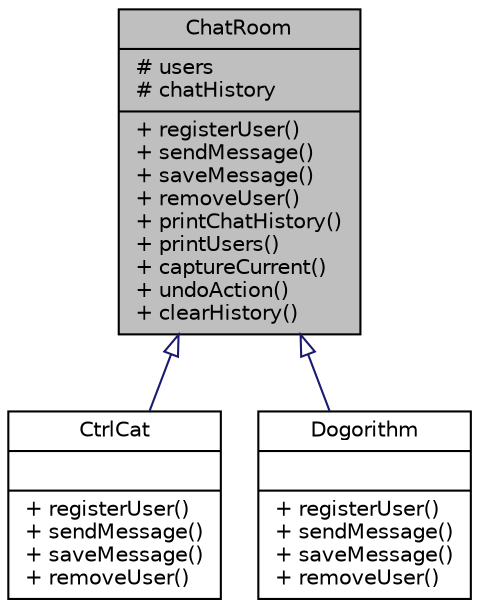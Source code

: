 digraph "ChatRoom"
{
 // LATEX_PDF_SIZE
  edge [fontname="Helvetica",fontsize="10",labelfontname="Helvetica",labelfontsize="10"];
  node [fontname="Helvetica",fontsize="10",shape=record];
  Node1 [label="{ChatRoom\n|# users\l# chatHistory\l|+ registerUser()\l+ sendMessage()\l+ saveMessage()\l+ removeUser()\l+ printChatHistory()\l+ printUsers()\l+ captureCurrent()\l+ undoAction()\l+ clearHistory()\l}",height=0.2,width=0.4,color="black", fillcolor="grey75", style="filled", fontcolor="black",tooltip="Abstract base class for chat room implementations using the Mediator design pattern."];
  Node1 -> Node2 [dir="back",color="midnightblue",fontsize="10",style="solid",arrowtail="onormal",fontname="Helvetica"];
  Node2 [label="{CtrlCat\n||+ registerUser()\l+ sendMessage()\l+ saveMessage()\l+ removeUser()\l}",height=0.2,width=0.4,color="black", fillcolor="white", style="filled",URL="$classCtrlCat.html",tooltip="Concrete implementation of ChatRoom for the CtrlCat chat room."];
  Node1 -> Node3 [dir="back",color="midnightblue",fontsize="10",style="solid",arrowtail="onormal",fontname="Helvetica"];
  Node3 [label="{Dogorithm\n||+ registerUser()\l+ sendMessage()\l+ saveMessage()\l+ removeUser()\l}",height=0.2,width=0.4,color="black", fillcolor="white", style="filled",URL="$classDogorithm.html",tooltip="Concrete implementation of ChatRoom for the Dogorithm chat room."];
}
